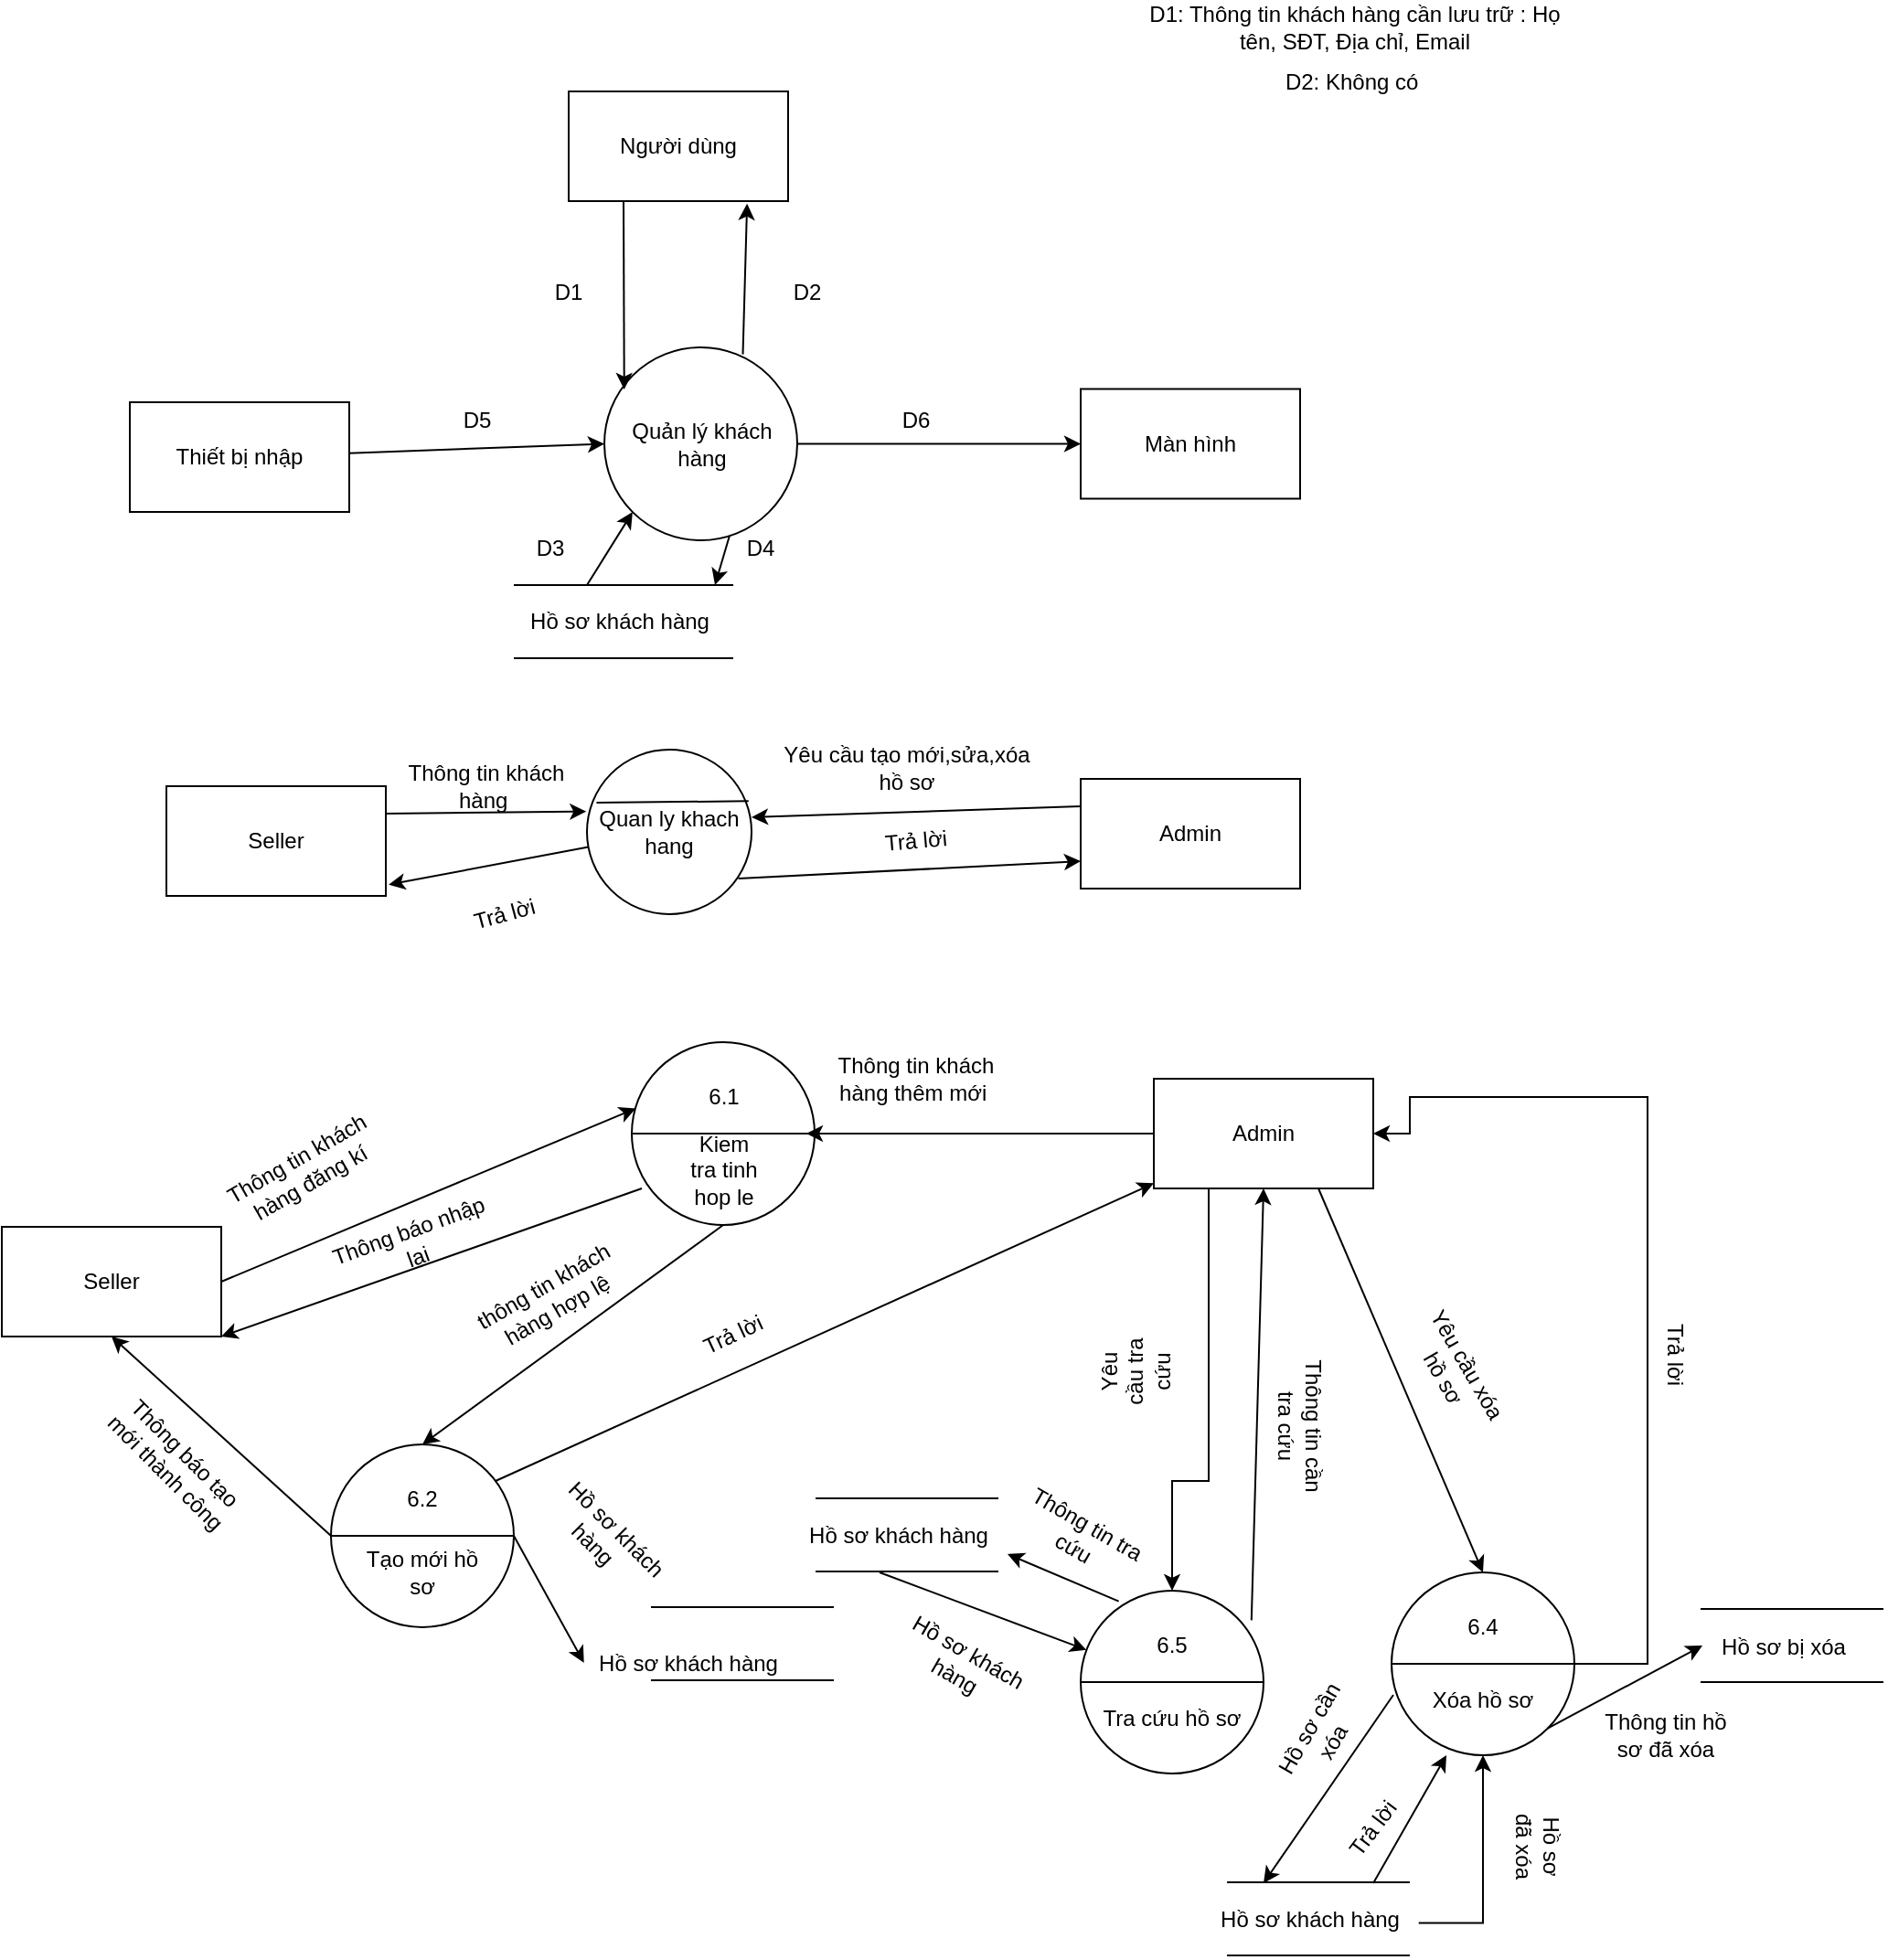 <mxfile version="13.10.0" type="device"><diagram id="JgeWKXrkC_5JvDDDMSsi" name="Page-1"><mxGraphModel dx="1038" dy="2234" grid="1" gridSize="10" guides="1" tooltips="1" connect="1" arrows="1" fold="1" page="1" pageScale="1" pageWidth="1169" pageHeight="1654" math="0" shadow="0"><root><mxCell id="0"/><mxCell id="1" parent="0"/><mxCell id="gLQEt93kTb4q3hrymPHU-1" value="Seller" style="rounded=0;whiteSpace=wrap;html=1;" parent="1" vertex="1"><mxGeometry x="130" y="150" width="120" height="60" as="geometry"/></mxCell><mxCell id="gLQEt93kTb4q3hrymPHU-2" value="Quan ly khach hang" style="ellipse;whiteSpace=wrap;html=1;aspect=fixed;" parent="1" vertex="1"><mxGeometry x="360" y="130" width="90" height="90" as="geometry"/></mxCell><mxCell id="gLQEt93kTb4q3hrymPHU-4" value="" style="endArrow=classic;html=1;exitX=1;exitY=0.25;exitDx=0;exitDy=0;entryX=-0.004;entryY=0.376;entryDx=0;entryDy=0;entryPerimeter=0;" parent="1" source="gLQEt93kTb4q3hrymPHU-1" target="gLQEt93kTb4q3hrymPHU-2" edge="1"><mxGeometry width="50" height="50" relative="1" as="geometry"><mxPoint x="500" y="320" as="sourcePoint"/><mxPoint x="550" y="270" as="targetPoint"/></mxGeometry></mxCell><mxCell id="gLQEt93kTb4q3hrymPHU-5" value="Thông tin khách hàng&amp;nbsp;" style="text;html=1;strokeColor=none;fillColor=none;align=center;verticalAlign=middle;whiteSpace=wrap;rounded=0;" parent="1" vertex="1"><mxGeometry x="260" y="140" width="90" height="20" as="geometry"/></mxCell><mxCell id="gLQEt93kTb4q3hrymPHU-6" value="" style="endArrow=classic;html=1;entryX=1.013;entryY=0.897;entryDx=0;entryDy=0;entryPerimeter=0;" parent="1" source="gLQEt93kTb4q3hrymPHU-2" target="gLQEt93kTb4q3hrymPHU-1" edge="1"><mxGeometry width="50" height="50" relative="1" as="geometry"><mxPoint x="500" y="310" as="sourcePoint"/><mxPoint x="340" y="230" as="targetPoint"/></mxGeometry></mxCell><mxCell id="gLQEt93kTb4q3hrymPHU-7" value="Trả lời" style="text;html=1;strokeColor=none;fillColor=none;align=center;verticalAlign=middle;whiteSpace=wrap;rounded=0;rotation=-15;" parent="1" vertex="1"><mxGeometry x="270" y="210" width="90" height="20" as="geometry"/></mxCell><mxCell id="gLQEt93kTb4q3hrymPHU-8" value="Admin" style="rounded=0;whiteSpace=wrap;html=1;" parent="1" vertex="1"><mxGeometry x="630" y="146" width="120" height="60" as="geometry"/></mxCell><mxCell id="gLQEt93kTb4q3hrymPHU-9" value="" style="endArrow=classic;html=1;exitX=0;exitY=0.25;exitDx=0;exitDy=0;entryX=1;entryY=0.411;entryDx=0;entryDy=0;entryPerimeter=0;" parent="1" source="gLQEt93kTb4q3hrymPHU-8" target="gLQEt93kTb4q3hrymPHU-2" edge="1"><mxGeometry width="50" height="50" relative="1" as="geometry"><mxPoint x="500" y="320" as="sourcePoint"/><mxPoint x="620" y="120" as="targetPoint"/></mxGeometry></mxCell><mxCell id="gLQEt93kTb4q3hrymPHU-10" value="Yêu cầu tạo mới,sửa,xóa hồ sơ" style="text;html=1;strokeColor=none;fillColor=none;align=center;verticalAlign=middle;whiteSpace=wrap;rounded=0;" parent="1" vertex="1"><mxGeometry x="460" y="130" width="150" height="20" as="geometry"/></mxCell><mxCell id="gLQEt93kTb4q3hrymPHU-11" value="" style="endArrow=classic;html=1;exitX=0.92;exitY=0.784;exitDx=0;exitDy=0;exitPerimeter=0;entryX=0;entryY=0.75;entryDx=0;entryDy=0;" parent="1" source="gLQEt93kTb4q3hrymPHU-2" target="gLQEt93kTb4q3hrymPHU-8" edge="1"><mxGeometry width="50" height="50" relative="1" as="geometry"><mxPoint x="500" y="310" as="sourcePoint"/><mxPoint x="550" y="260" as="targetPoint"/></mxGeometry></mxCell><mxCell id="gLQEt93kTb4q3hrymPHU-12" value="Trả lời" style="text;html=1;strokeColor=none;fillColor=none;align=center;verticalAlign=middle;whiteSpace=wrap;rounded=0;rotation=-5;" parent="1" vertex="1"><mxGeometry x="494.5" y="170" width="90" height="20" as="geometry"/></mxCell><mxCell id="gLQEt93kTb4q3hrymPHU-13" value="" style="ellipse;whiteSpace=wrap;html=1;aspect=fixed;" parent="1" vertex="1"><mxGeometry x="384.5" y="290" width="100" height="100" as="geometry"/></mxCell><mxCell id="gLQEt93kTb4q3hrymPHU-14" value="" style="ellipse;whiteSpace=wrap;html=1;aspect=fixed;" parent="1" vertex="1"><mxGeometry x="220" y="510" width="100" height="100" as="geometry"/></mxCell><mxCell id="gLQEt93kTb4q3hrymPHU-15" value="" style="endArrow=none;html=1;exitX=0;exitY=0.5;exitDx=0;exitDy=0;entryX=1;entryY=0.5;entryDx=0;entryDy=0;" parent="1" source="gLQEt93kTb4q3hrymPHU-13" target="gLQEt93kTb4q3hrymPHU-13" edge="1"><mxGeometry width="50" height="50" relative="1" as="geometry"><mxPoint x="609.5" y="290" as="sourcePoint"/><mxPoint x="659.5" y="240" as="targetPoint"/></mxGeometry></mxCell><mxCell id="gLQEt93kTb4q3hrymPHU-16" value="" style="endArrow=none;html=1;exitX=0;exitY=0.5;exitDx=0;exitDy=0;entryX=1;entryY=0.5;entryDx=0;entryDy=0;" parent="1" source="gLQEt93kTb4q3hrymPHU-14" target="gLQEt93kTb4q3hrymPHU-14" edge="1"><mxGeometry width="50" height="50" relative="1" as="geometry"><mxPoint x="220" y="620" as="sourcePoint"/><mxPoint x="270" y="570" as="targetPoint"/></mxGeometry></mxCell><mxCell id="gLQEt93kTb4q3hrymPHU-17" value="6.1" style="text;html=1;strokeColor=none;fillColor=none;align=center;verticalAlign=middle;whiteSpace=wrap;rounded=0;" parent="1" vertex="1"><mxGeometry x="414.5" y="310" width="40" height="20" as="geometry"/></mxCell><mxCell id="gLQEt93kTb4q3hrymPHU-18" value="Kiem tra tinh hop le" style="text;html=1;strokeColor=none;fillColor=none;align=center;verticalAlign=middle;whiteSpace=wrap;rounded=0;" parent="1" vertex="1"><mxGeometry x="414.5" y="350" width="40" height="20" as="geometry"/></mxCell><mxCell id="gLQEt93kTb4q3hrymPHU-19" value="" style="endArrow=none;html=1;exitX=0.058;exitY=0.322;exitDx=0;exitDy=0;entryX=0.982;entryY=0.313;entryDx=0;entryDy=0;entryPerimeter=0;exitPerimeter=0;" parent="1" source="gLQEt93kTb4q3hrymPHU-2" target="gLQEt93kTb4q3hrymPHU-2" edge="1"><mxGeometry width="50" height="50" relative="1" as="geometry"><mxPoint x="360" y="210" as="sourcePoint"/><mxPoint x="410" y="160" as="targetPoint"/></mxGeometry></mxCell><mxCell id="gLQEt93kTb4q3hrymPHU-20" value="6.2" style="text;html=1;strokeColor=none;fillColor=none;align=center;verticalAlign=middle;whiteSpace=wrap;rounded=0;" parent="1" vertex="1"><mxGeometry x="230" y="530" width="80" height="20" as="geometry"/></mxCell><mxCell id="gLQEt93kTb4q3hrymPHU-21" value="Tạo mới hồ sơ" style="text;html=1;strokeColor=none;fillColor=none;align=center;verticalAlign=middle;whiteSpace=wrap;rounded=0;" parent="1" vertex="1"><mxGeometry x="230" y="570" width="80" height="20" as="geometry"/></mxCell><mxCell id="vIZzHScFhAmNHALjZb-s-51" value="" style="edgeStyle=orthogonalEdgeStyle;rounded=0;orthogonalLoop=1;jettySize=auto;html=1;entryX=1;entryY=0.5;entryDx=0;entryDy=0;" parent="1" source="gLQEt93kTb4q3hrymPHU-26" target="gLQEt93kTb4q3hrymPHU-31" edge="1"><mxGeometry relative="1" as="geometry"><Array as="points"><mxPoint x="940" y="630"/><mxPoint x="940" y="320"/><mxPoint x="810" y="320"/><mxPoint x="810" y="340"/></Array></mxGeometry></mxCell><mxCell id="gLQEt93kTb4q3hrymPHU-26" value="" style="ellipse;whiteSpace=wrap;html=1;aspect=fixed;" parent="1" vertex="1"><mxGeometry x="800" y="580" width="100" height="100" as="geometry"/></mxCell><mxCell id="gLQEt93kTb4q3hrymPHU-27" value="" style="endArrow=none;html=1;exitX=0;exitY=0.5;exitDx=0;exitDy=0;entryX=1;entryY=0.5;entryDx=0;entryDy=0;" parent="1" source="gLQEt93kTb4q3hrymPHU-26" target="gLQEt93kTb4q3hrymPHU-26" edge="1"><mxGeometry width="50" height="50" relative="1" as="geometry"><mxPoint x="800" y="690" as="sourcePoint"/><mxPoint x="850" y="640" as="targetPoint"/></mxGeometry></mxCell><mxCell id="gLQEt93kTb4q3hrymPHU-28" value="6.4" style="text;html=1;strokeColor=none;fillColor=none;align=center;verticalAlign=middle;whiteSpace=wrap;rounded=0;" parent="1" vertex="1"><mxGeometry x="810" y="600" width="80" height="20" as="geometry"/></mxCell><mxCell id="gLQEt93kTb4q3hrymPHU-29" value="Xóa hồ sơ" style="text;html=1;strokeColor=none;fillColor=none;align=center;verticalAlign=middle;whiteSpace=wrap;rounded=0;" parent="1" vertex="1"><mxGeometry x="810" y="640" width="80" height="20" as="geometry"/></mxCell><mxCell id="gLQEt93kTb4q3hrymPHU-30" value="Seller" style="rounded=0;whiteSpace=wrap;html=1;" parent="1" vertex="1"><mxGeometry x="40" y="391" width="120" height="60" as="geometry"/></mxCell><mxCell id="gLQEt93kTb4q3hrymPHU-31" value="Admin" style="rounded=0;whiteSpace=wrap;html=1;" parent="1" vertex="1"><mxGeometry x="670" y="310" width="120" height="60" as="geometry"/></mxCell><mxCell id="gLQEt93kTb4q3hrymPHU-32" value="" style="endArrow=classic;html=1;exitX=1;exitY=0.5;exitDx=0;exitDy=0;entryX=0.022;entryY=0.362;entryDx=0;entryDy=0;entryPerimeter=0;" parent="1" source="gLQEt93kTb4q3hrymPHU-30" target="gLQEt93kTb4q3hrymPHU-13" edge="1"><mxGeometry width="50" height="50" relative="1" as="geometry"><mxPoint x="180" y="440" as="sourcePoint"/><mxPoint x="280" y="360" as="targetPoint"/></mxGeometry></mxCell><mxCell id="gLQEt93kTb4q3hrymPHU-33" value="Thông tin khách hàng đăng kí" style="text;html=1;strokeColor=none;fillColor=none;align=center;verticalAlign=middle;whiteSpace=wrap;rounded=0;rotation=-30;" parent="1" vertex="1"><mxGeometry x="160" y="350" width="90" height="20" as="geometry"/></mxCell><mxCell id="gLQEt93kTb4q3hrymPHU-35" value="" style="endArrow=classic;html=1;exitX=0.5;exitY=1;exitDx=0;exitDy=0;entryX=0.5;entryY=0;entryDx=0;entryDy=0;" parent="1" source="gLQEt93kTb4q3hrymPHU-13" target="gLQEt93kTb4q3hrymPHU-14" edge="1"><mxGeometry width="50" height="50" relative="1" as="geometry"><mxPoint x="454.5" y="460" as="sourcePoint"/><mxPoint x="510" y="370" as="targetPoint"/></mxGeometry></mxCell><mxCell id="gLQEt93kTb4q3hrymPHU-36" value="&amp;nbsp;Hồ sơ khách hàng&amp;nbsp;" style="text;html=1;strokeColor=none;fillColor=none;align=center;verticalAlign=middle;whiteSpace=wrap;rounded=0;rotation=45;" parent="1" vertex="1"><mxGeometry x="324.5" y="550" width="90" height="20" as="geometry"/></mxCell><mxCell id="gLQEt93kTb4q3hrymPHU-37" value="" style="endArrow=none;html=1;" parent="1" edge="1"><mxGeometry width="50" height="50" relative="1" as="geometry"><mxPoint x="395" y="639" as="sourcePoint"/><mxPoint x="495" y="639" as="targetPoint"/></mxGeometry></mxCell><mxCell id="gLQEt93kTb4q3hrymPHU-38" value="" style="endArrow=none;html=1;" parent="1" edge="1"><mxGeometry width="50" height="50" relative="1" as="geometry"><mxPoint x="395" y="599" as="sourcePoint"/><mxPoint x="495" y="599" as="targetPoint"/></mxGeometry></mxCell><mxCell id="gLQEt93kTb4q3hrymPHU-48" value="" style="edgeStyle=orthogonalEdgeStyle;rounded=0;orthogonalLoop=1;jettySize=auto;html=1;entryX=0.5;entryY=0;entryDx=0;entryDy=0;exitX=0.25;exitY=1;exitDx=0;exitDy=0;" parent="1" source="gLQEt93kTb4q3hrymPHU-31" target="gLQEt93kTb4q3hrymPHU-42" edge="1"><mxGeometry relative="1" as="geometry"><Array as="points"><mxPoint x="700" y="530"/><mxPoint x="680" y="530"/></Array><mxPoint x="700" y="500" as="sourcePoint"/></mxGeometry></mxCell><mxCell id="gLQEt93kTb4q3hrymPHU-39" value="Hồ sơ khách hàng" style="text;html=1;align=center;verticalAlign=middle;resizable=0;points=[];autosize=1;" parent="1" vertex="1"><mxGeometry x="360" y="620" width="110" height="20" as="geometry"/></mxCell><mxCell id="gLQEt93kTb4q3hrymPHU-40" value="" style="endArrow=classic;html=1;exitX=1;exitY=0.5;exitDx=0;exitDy=0;entryX=-0.015;entryY=0.475;entryDx=0;entryDy=0;entryPerimeter=0;" parent="1" source="gLQEt93kTb4q3hrymPHU-14" target="gLQEt93kTb4q3hrymPHU-39" edge="1"><mxGeometry width="50" height="50" relative="1" as="geometry"><mxPoint x="500" y="500" as="sourcePoint"/><mxPoint x="550" y="450" as="targetPoint"/></mxGeometry></mxCell><mxCell id="gLQEt93kTb4q3hrymPHU-42" value="" style="ellipse;whiteSpace=wrap;html=1;aspect=fixed;" parent="1" vertex="1"><mxGeometry x="630" y="590" width="100" height="100" as="geometry"/></mxCell><mxCell id="gLQEt93kTb4q3hrymPHU-43" value="" style="endArrow=none;html=1;exitX=0;exitY=0.5;exitDx=0;exitDy=0;entryX=1;entryY=0.5;entryDx=0;entryDy=0;" parent="1" source="gLQEt93kTb4q3hrymPHU-42" target="gLQEt93kTb4q3hrymPHU-42" edge="1"><mxGeometry width="50" height="50" relative="1" as="geometry"><mxPoint x="630" y="700" as="sourcePoint"/><mxPoint x="680" y="650" as="targetPoint"/></mxGeometry></mxCell><mxCell id="gLQEt93kTb4q3hrymPHU-44" value="6.5" style="text;html=1;strokeColor=none;fillColor=none;align=center;verticalAlign=middle;whiteSpace=wrap;rounded=0;" parent="1" vertex="1"><mxGeometry x="640" y="610" width="80" height="20" as="geometry"/></mxCell><mxCell id="gLQEt93kTb4q3hrymPHU-45" value="Tra cứu hồ sơ" style="text;html=1;strokeColor=none;fillColor=none;align=center;verticalAlign=middle;whiteSpace=wrap;rounded=0;" parent="1" vertex="1"><mxGeometry x="640" y="650" width="80" height="20" as="geometry"/></mxCell><mxCell id="gLQEt93kTb4q3hrymPHU-46" value="" style="endArrow=classic;html=1;exitX=0.208;exitY=0.058;exitDx=0;exitDy=0;exitPerimeter=0;" parent="1" source="gLQEt93kTb4q3hrymPHU-42" edge="1"><mxGeometry width="50" height="50" relative="1" as="geometry"><mxPoint x="500" y="500" as="sourcePoint"/><mxPoint x="590" y="570" as="targetPoint"/></mxGeometry></mxCell><mxCell id="vIZzHScFhAmNHALjZb-s-1" value="thông tin khách hàng hợp lệ" style="text;html=1;strokeColor=none;fillColor=none;align=center;verticalAlign=middle;whiteSpace=wrap;rounded=0;rotation=-30;" parent="1" vertex="1"><mxGeometry x="294.5" y="420" width="90" height="20" as="geometry"/></mxCell><mxCell id="vIZzHScFhAmNHALjZb-s-2" value="" style="endArrow=classic;html=1;exitX=0.055;exitY=0.8;exitDx=0;exitDy=0;entryX=1;entryY=1;entryDx=0;entryDy=0;exitPerimeter=0;" parent="1" source="gLQEt93kTb4q3hrymPHU-13" target="gLQEt93kTb4q3hrymPHU-30" edge="1"><mxGeometry width="50" height="50" relative="1" as="geometry"><mxPoint x="500" y="490" as="sourcePoint"/><mxPoint x="550" y="440" as="targetPoint"/></mxGeometry></mxCell><mxCell id="vIZzHScFhAmNHALjZb-s-3" value="Thông báo nhập lại" style="text;html=1;strokeColor=none;fillColor=none;align=center;verticalAlign=middle;whiteSpace=wrap;rounded=0;rotation=-20;" parent="1" vertex="1"><mxGeometry x="220" y="390" width="90" height="20" as="geometry"/></mxCell><mxCell id="vIZzHScFhAmNHALjZb-s-4" value="" style="endArrow=classic;html=1;exitX=0;exitY=0.5;exitDx=0;exitDy=0;entryX=0.5;entryY=1;entryDx=0;entryDy=0;" parent="1" source="gLQEt93kTb4q3hrymPHU-14" target="gLQEt93kTb4q3hrymPHU-30" edge="1"><mxGeometry width="50" height="50" relative="1" as="geometry"><mxPoint x="500" y="490" as="sourcePoint"/><mxPoint x="550" y="440" as="targetPoint"/></mxGeometry></mxCell><mxCell id="vIZzHScFhAmNHALjZb-s-5" value="Thông báo tạo mới thành công" style="text;html=1;strokeColor=none;fillColor=none;align=center;verticalAlign=middle;whiteSpace=wrap;rounded=0;rotation=45;" parent="1" vertex="1"><mxGeometry x="90" y="510" width="90" height="20" as="geometry"/></mxCell><mxCell id="vIZzHScFhAmNHALjZb-s-6" value="" style="endArrow=classic;html=1;exitX=0;exitY=0.5;exitDx=0;exitDy=0;" parent="1" source="gLQEt93kTb4q3hrymPHU-31" edge="1"><mxGeometry width="50" height="50" relative="1" as="geometry"><mxPoint x="500" y="450" as="sourcePoint"/><mxPoint x="480" y="340" as="targetPoint"/></mxGeometry></mxCell><mxCell id="vIZzHScFhAmNHALjZb-s-7" value="Thông tin khách hàng thêm mới&amp;nbsp;" style="text;html=1;strokeColor=none;fillColor=none;align=center;verticalAlign=middle;whiteSpace=wrap;rounded=0;rotation=0;" parent="1" vertex="1"><mxGeometry x="495" y="300" width="90" height="20" as="geometry"/></mxCell><mxCell id="vIZzHScFhAmNHALjZb-s-8" value="" style="endArrow=classic;html=1;exitX=1;exitY=0;exitDx=0;exitDy=0;" parent="1" source="gLQEt93kTb4q3hrymPHU-20" target="gLQEt93kTb4q3hrymPHU-31" edge="1"><mxGeometry width="50" height="50" relative="1" as="geometry"><mxPoint x="500" y="450" as="sourcePoint"/><mxPoint x="550" y="400" as="targetPoint"/></mxGeometry></mxCell><mxCell id="vIZzHScFhAmNHALjZb-s-10" value="Trả lời" style="text;html=1;strokeColor=none;fillColor=none;align=center;verticalAlign=middle;whiteSpace=wrap;rounded=0;rotation=-25;" parent="1" vertex="1"><mxGeometry x="395" y="440" width="90" height="20" as="geometry"/></mxCell><mxCell id="vIZzHScFhAmNHALjZb-s-11" value="" style="endArrow=none;html=1;" parent="1" edge="1"><mxGeometry width="50" height="50" relative="1" as="geometry"><mxPoint x="485" y="579.5" as="sourcePoint"/><mxPoint x="585" y="579.5" as="targetPoint"/></mxGeometry></mxCell><mxCell id="vIZzHScFhAmNHALjZb-s-12" value="" style="endArrow=none;html=1;" parent="1" edge="1"><mxGeometry width="50" height="50" relative="1" as="geometry"><mxPoint x="485" y="539.5" as="sourcePoint"/><mxPoint x="585" y="539.5" as="targetPoint"/></mxGeometry></mxCell><mxCell id="vIZzHScFhAmNHALjZb-s-13" value="Hồ sơ khách hàng" style="text;html=1;align=center;verticalAlign=middle;resizable=0;points=[];autosize=1;" parent="1" vertex="1"><mxGeometry x="475" y="550" width="110" height="20" as="geometry"/></mxCell><mxCell id="vIZzHScFhAmNHALjZb-s-14" value="Yêu cầu tra cứu" style="text;html=1;strokeColor=none;fillColor=none;align=center;verticalAlign=middle;whiteSpace=wrap;rounded=0;rotation=-90;" parent="1" vertex="1"><mxGeometry x="640" y="460" width="40" height="20" as="geometry"/></mxCell><mxCell id="vIZzHScFhAmNHALjZb-s-24" value="" style="endArrow=none;html=1;" parent="1" edge="1"><mxGeometry width="50" height="50" relative="1" as="geometry"><mxPoint x="969" y="640" as="sourcePoint"/><mxPoint x="1069" y="640" as="targetPoint"/></mxGeometry></mxCell><mxCell id="vIZzHScFhAmNHALjZb-s-25" value="" style="endArrow=none;html=1;" parent="1" edge="1"><mxGeometry width="50" height="50" relative="1" as="geometry"><mxPoint x="969" y="600" as="sourcePoint"/><mxPoint x="1069" y="600" as="targetPoint"/></mxGeometry></mxCell><mxCell id="vIZzHScFhAmNHALjZb-s-26" value="Hồ sơ bị xóa" style="text;html=1;align=center;verticalAlign=middle;resizable=0;points=[];autosize=1;" parent="1" vertex="1"><mxGeometry x="974" y="610.5" width="80" height="20" as="geometry"/></mxCell><mxCell id="vIZzHScFhAmNHALjZb-s-30" value="Thông tin tra cứu" style="text;html=1;strokeColor=none;fillColor=none;align=center;verticalAlign=middle;whiteSpace=wrap;rounded=0;rotation=30;" parent="1" vertex="1"><mxGeometry x="585" y="550" width="90" height="20" as="geometry"/></mxCell><mxCell id="vIZzHScFhAmNHALjZb-s-32" value="" style="endArrow=classic;html=1;" parent="1" target="gLQEt93kTb4q3hrymPHU-42" edge="1"><mxGeometry width="50" height="50" relative="1" as="geometry"><mxPoint x="520" y="580" as="sourcePoint"/><mxPoint x="620" y="640" as="targetPoint"/></mxGeometry></mxCell><mxCell id="vIZzHScFhAmNHALjZb-s-33" value="Hồ sơ khách hàng" style="text;html=1;strokeColor=none;fillColor=none;align=center;verticalAlign=middle;whiteSpace=wrap;rounded=0;rotation=30;" parent="1" vertex="1"><mxGeometry x="530" y="620" width="70" height="20" as="geometry"/></mxCell><mxCell id="vIZzHScFhAmNHALjZb-s-34" value="" style="endArrow=classic;html=1;exitX=0.75;exitY=1;exitDx=0;exitDy=0;entryX=0.5;entryY=0;entryDx=0;entryDy=0;" parent="1" source="gLQEt93kTb4q3hrymPHU-31" target="gLQEt93kTb4q3hrymPHU-26" edge="1"><mxGeometry width="50" height="50" relative="1" as="geometry"><mxPoint x="420" y="590" as="sourcePoint"/><mxPoint x="470" y="540" as="targetPoint"/></mxGeometry></mxCell><mxCell id="vIZzHScFhAmNHALjZb-s-36" value="Yêu cầu xóa hồ sơ" style="text;html=1;strokeColor=none;fillColor=none;align=center;verticalAlign=middle;whiteSpace=wrap;rounded=0;rotation=60;" parent="1" vertex="1"><mxGeometry x="800" y="460" width="70" height="20" as="geometry"/></mxCell><mxCell id="vIZzHScFhAmNHALjZb-s-38" value="" style="endArrow=none;html=1;" parent="1" edge="1"><mxGeometry width="50" height="50" relative="1" as="geometry"><mxPoint x="710" y="789.5" as="sourcePoint"/><mxPoint x="810" y="789.5" as="targetPoint"/></mxGeometry></mxCell><mxCell id="vIZzHScFhAmNHALjZb-s-39" value="" style="endArrow=none;html=1;" parent="1" edge="1"><mxGeometry width="50" height="50" relative="1" as="geometry"><mxPoint x="710" y="749.5" as="sourcePoint"/><mxPoint x="810" y="749.5" as="targetPoint"/></mxGeometry></mxCell><mxCell id="vIZzHScFhAmNHALjZb-s-48" value="" style="edgeStyle=orthogonalEdgeStyle;rounded=0;orthogonalLoop=1;jettySize=auto;html=1;exitX=1.044;exitY=0.59;exitDx=0;exitDy=0;exitPerimeter=0;entryX=0.5;entryY=1;entryDx=0;entryDy=0;" parent="1" source="vIZzHScFhAmNHALjZb-s-40" target="gLQEt93kTb4q3hrymPHU-26" edge="1"><mxGeometry relative="1" as="geometry"><Array as="points"><mxPoint x="850" y="772"/></Array></mxGeometry></mxCell><mxCell id="vIZzHScFhAmNHALjZb-s-40" value="Hồ sơ khách hàng" style="text;html=1;align=center;verticalAlign=middle;resizable=0;points=[];autosize=1;" parent="1" vertex="1"><mxGeometry x="700" y="760" width="110" height="20" as="geometry"/></mxCell><mxCell id="vIZzHScFhAmNHALjZb-s-41" value="" style="endArrow=classic;html=1;exitX=0.01;exitY=0.67;exitDx=0;exitDy=0;exitPerimeter=0;" parent="1" source="gLQEt93kTb4q3hrymPHU-26" edge="1"><mxGeometry width="50" height="50" relative="1" as="geometry"><mxPoint x="620" y="560" as="sourcePoint"/><mxPoint x="730" y="750" as="targetPoint"/></mxGeometry></mxCell><mxCell id="vIZzHScFhAmNHALjZb-s-42" value="" style="endArrow=classic;html=1;exitX=0.934;exitY=0.162;exitDx=0;exitDy=0;exitPerimeter=0;entryX=0.5;entryY=1;entryDx=0;entryDy=0;" parent="1" source="gLQEt93kTb4q3hrymPHU-42" target="gLQEt93kTb4q3hrymPHU-31" edge="1"><mxGeometry width="50" height="50" relative="1" as="geometry"><mxPoint x="620" y="560" as="sourcePoint"/><mxPoint x="670" y="510" as="targetPoint"/></mxGeometry></mxCell><mxCell id="vIZzHScFhAmNHALjZb-s-43" value="Thông tin cần tra cứu" style="text;html=1;strokeColor=none;fillColor=none;align=center;verticalAlign=middle;whiteSpace=wrap;rounded=0;rotation=90;" parent="1" vertex="1"><mxGeometry x="710" y="490" width="80" height="20" as="geometry"/></mxCell><mxCell id="vIZzHScFhAmNHALjZb-s-44" value="Hồ sơ cần xóa" style="text;html=1;strokeColor=none;fillColor=none;align=center;verticalAlign=middle;whiteSpace=wrap;rounded=0;rotation=-60;" parent="1" vertex="1"><mxGeometry x="728.75" y="659.17" width="65" height="20" as="geometry"/></mxCell><mxCell id="vIZzHScFhAmNHALjZb-s-45" value="" style="endArrow=classic;html=1;entryX=0.3;entryY=1;entryDx=0;entryDy=0;entryPerimeter=0;" parent="1" target="gLQEt93kTb4q3hrymPHU-26" edge="1"><mxGeometry width="50" height="50" relative="1" as="geometry"><mxPoint x="790" y="750" as="sourcePoint"/><mxPoint x="770" y="490" as="targetPoint"/></mxGeometry></mxCell><mxCell id="vIZzHScFhAmNHALjZb-s-49" value="Hồ sơ đã xóa" style="text;html=1;strokeColor=none;fillColor=none;align=center;verticalAlign=middle;whiteSpace=wrap;rounded=0;rotation=90;" parent="1" vertex="1"><mxGeometry x="860" y="720" width="40" height="20" as="geometry"/></mxCell><mxCell id="vIZzHScFhAmNHALjZb-s-50" value="Trả lời" style="text;html=1;strokeColor=none;fillColor=none;align=center;verticalAlign=middle;whiteSpace=wrap;rounded=0;rotation=-53;" parent="1" vertex="1"><mxGeometry x="770" y="710" width="40" height="20" as="geometry"/></mxCell><mxCell id="vIZzHScFhAmNHALjZb-s-52" value="Trả lời" style="text;html=1;strokeColor=none;fillColor=none;align=center;verticalAlign=middle;whiteSpace=wrap;rounded=0;rotation=90;" parent="1" vertex="1"><mxGeometry x="910" y="451" width="90" height="20" as="geometry"/></mxCell><mxCell id="vIZzHScFhAmNHALjZb-s-53" value="" style="endArrow=classic;html=1;exitX=1;exitY=1;exitDx=0;exitDy=0;" parent="1" source="gLQEt93kTb4q3hrymPHU-26" edge="1"><mxGeometry width="50" height="50" relative="1" as="geometry"><mxPoint x="720" y="520" as="sourcePoint"/><mxPoint x="970" y="620" as="targetPoint"/></mxGeometry></mxCell><mxCell id="vIZzHScFhAmNHALjZb-s-54" value="Thông tin hồ sơ đã xóa" style="text;html=1;strokeColor=none;fillColor=none;align=center;verticalAlign=middle;whiteSpace=wrap;rounded=0;" parent="1" vertex="1"><mxGeometry x="910" y="659.17" width="80" height="20" as="geometry"/></mxCell><mxCell id="VN7jrJAYl4M5DlJGbv4S-3" value="Quản lý khách hàng" style="ellipse;whiteSpace=wrap;html=1;aspect=fixed;" parent="1" vertex="1"><mxGeometry x="369.5" y="-90" width="105.5" height="105.5" as="geometry"/></mxCell><mxCell id="VN7jrJAYl4M5DlJGbv4S-5" value="Thiết bị nhập" style="rounded=0;whiteSpace=wrap;html=1;" parent="1" vertex="1"><mxGeometry x="110" y="-60" width="120" height="60" as="geometry"/></mxCell><mxCell id="VN7jrJAYl4M5DlJGbv4S-6" value="Màn hình" style="rounded=0;whiteSpace=wrap;html=1;" parent="1" vertex="1"><mxGeometry x="630" y="-67.25" width="120" height="60" as="geometry"/></mxCell><mxCell id="VN7jrJAYl4M5DlJGbv4S-7" value="" style="endArrow=classic;html=1;entryX=0;entryY=0.5;entryDx=0;entryDy=0;" parent="1" source="VN7jrJAYl4M5DlJGbv4S-5" target="VN7jrJAYl4M5DlJGbv4S-3" edge="1"><mxGeometry width="50" height="50" relative="1" as="geometry"><mxPoint x="440" y="140" as="sourcePoint"/><mxPoint x="490" y="90" as="targetPoint"/></mxGeometry></mxCell><mxCell id="VN7jrJAYl4M5DlJGbv4S-8" value="Người dùng" style="rounded=0;whiteSpace=wrap;html=1;" parent="1" vertex="1"><mxGeometry x="350" y="-230" width="120" height="60" as="geometry"/></mxCell><mxCell id="VN7jrJAYl4M5DlJGbv4S-9" value="" style="endArrow=classic;html=1;exitX=0.25;exitY=1;exitDx=0;exitDy=0;entryX=0.103;entryY=0.218;entryDx=0;entryDy=0;entryPerimeter=0;" parent="1" source="VN7jrJAYl4M5DlJGbv4S-8" target="VN7jrJAYl4M5DlJGbv4S-3" edge="1"><mxGeometry width="50" height="50" relative="1" as="geometry"><mxPoint x="440" y="40" as="sourcePoint"/><mxPoint x="490" y="-10" as="targetPoint"/></mxGeometry></mxCell><mxCell id="VN7jrJAYl4M5DlJGbv4S-13" value="" style="endArrow=classic;html=1;exitX=0.718;exitY=0.036;exitDx=0;exitDy=0;exitPerimeter=0;entryX=0.813;entryY=1.023;entryDx=0;entryDy=0;entryPerimeter=0;" parent="1" source="VN7jrJAYl4M5DlJGbv4S-3" target="VN7jrJAYl4M5DlJGbv4S-8" edge="1"><mxGeometry width="50" height="50" relative="1" as="geometry"><mxPoint x="510" y="-80" as="sourcePoint"/><mxPoint x="560" y="-130" as="targetPoint"/></mxGeometry></mxCell><mxCell id="VN7jrJAYl4M5DlJGbv4S-14" value="" style="endArrow=classic;html=1;exitX=1;exitY=0.5;exitDx=0;exitDy=0;entryX=0;entryY=0.5;entryDx=0;entryDy=0;" parent="1" source="VN7jrJAYl4M5DlJGbv4S-3" target="VN7jrJAYl4M5DlJGbv4S-6" edge="1"><mxGeometry width="50" height="50" relative="1" as="geometry"><mxPoint x="440" y="40" as="sourcePoint"/><mxPoint x="490" y="-10" as="targetPoint"/></mxGeometry></mxCell><mxCell id="VN7jrJAYl4M5DlJGbv4S-15" value="" style="endArrow=none;html=1;" parent="1" edge="1"><mxGeometry width="50" height="50" relative="1" as="geometry"><mxPoint x="320" y="40" as="sourcePoint"/><mxPoint x="440" y="40" as="targetPoint"/></mxGeometry></mxCell><mxCell id="VN7jrJAYl4M5DlJGbv4S-16" value="" style="endArrow=none;html=1;" parent="1" edge="1"><mxGeometry width="50" height="50" relative="1" as="geometry"><mxPoint x="320" y="80" as="sourcePoint"/><mxPoint x="440" y="80" as="targetPoint"/></mxGeometry></mxCell><mxCell id="VN7jrJAYl4M5DlJGbv4S-17" value="Hồ sơ khách hàng" style="text;html=1;strokeColor=none;fillColor=none;align=center;verticalAlign=middle;whiteSpace=wrap;rounded=0;" parent="1" vertex="1"><mxGeometry x="324.5" y="50" width="105.5" height="20" as="geometry"/></mxCell><mxCell id="VN7jrJAYl4M5DlJGbv4S-18" value="" style="endArrow=classic;html=1;entryX=0;entryY=1;entryDx=0;entryDy=0;" parent="1" target="VN7jrJAYl4M5DlJGbv4S-3" edge="1"><mxGeometry width="50" height="50" relative="1" as="geometry"><mxPoint x="360" y="40" as="sourcePoint"/><mxPoint x="330" as="targetPoint"/></mxGeometry></mxCell><mxCell id="VN7jrJAYl4M5DlJGbv4S-19" value="" style="endArrow=classic;html=1;exitX=0.649;exitY=0.976;exitDx=0;exitDy=0;exitPerimeter=0;" parent="1" source="VN7jrJAYl4M5DlJGbv4S-3" edge="1"><mxGeometry width="50" height="50" relative="1" as="geometry"><mxPoint x="430" y="40" as="sourcePoint"/><mxPoint x="430" y="40" as="targetPoint"/></mxGeometry></mxCell><mxCell id="VN7jrJAYl4M5DlJGbv4S-20" value="D1" style="text;html=1;strokeColor=none;fillColor=none;align=center;verticalAlign=middle;whiteSpace=wrap;rounded=0;" parent="1" vertex="1"><mxGeometry x="329.5" y="-130" width="40" height="20" as="geometry"/></mxCell><mxCell id="VN7jrJAYl4M5DlJGbv4S-21" value="D2" style="text;html=1;align=center;verticalAlign=middle;resizable=0;points=[];autosize=1;" parent="1" vertex="1"><mxGeometry x="465" y="-130" width="30" height="20" as="geometry"/></mxCell><mxCell id="VN7jrJAYl4M5DlJGbv4S-22" value="D3" style="text;html=1;strokeColor=none;fillColor=none;align=center;verticalAlign=middle;whiteSpace=wrap;rounded=0;" parent="1" vertex="1"><mxGeometry x="320" y="10" width="40" height="20" as="geometry"/></mxCell><mxCell id="VN7jrJAYl4M5DlJGbv4S-23" value="D4" style="text;html=1;strokeColor=none;fillColor=none;align=center;verticalAlign=middle;whiteSpace=wrap;rounded=0;" parent="1" vertex="1"><mxGeometry x="435" y="10" width="40" height="20" as="geometry"/></mxCell><mxCell id="VN7jrJAYl4M5DlJGbv4S-24" value="D5" style="text;html=1;strokeColor=none;fillColor=none;align=center;verticalAlign=middle;whiteSpace=wrap;rounded=0;" parent="1" vertex="1"><mxGeometry x="280" y="-60" width="40" height="20" as="geometry"/></mxCell><mxCell id="VN7jrJAYl4M5DlJGbv4S-25" value="D6" style="text;html=1;strokeColor=none;fillColor=none;align=center;verticalAlign=middle;whiteSpace=wrap;rounded=0;" parent="1" vertex="1"><mxGeometry x="520" y="-60" width="40" height="20" as="geometry"/></mxCell><mxCell id="VN7jrJAYl4M5DlJGbv4S-26" value="D1: Thông tin khách hàng cần lưu trữ : Họ tên, SĐT, Địa chỉ, Email" style="text;html=1;strokeColor=none;fillColor=none;align=center;verticalAlign=middle;whiteSpace=wrap;rounded=0;" parent="1" vertex="1"><mxGeometry x="660" y="-280" width="240" height="30" as="geometry"/></mxCell><mxCell id="VN7jrJAYl4M5DlJGbv4S-28" value="D2: Không có&amp;nbsp;" style="text;html=1;strokeColor=none;fillColor=none;align=center;verticalAlign=middle;whiteSpace=wrap;rounded=0;" parent="1" vertex="1"><mxGeometry x="660" y="-250" width="240" height="30" as="geometry"/></mxCell></root></mxGraphModel></diagram></mxfile>